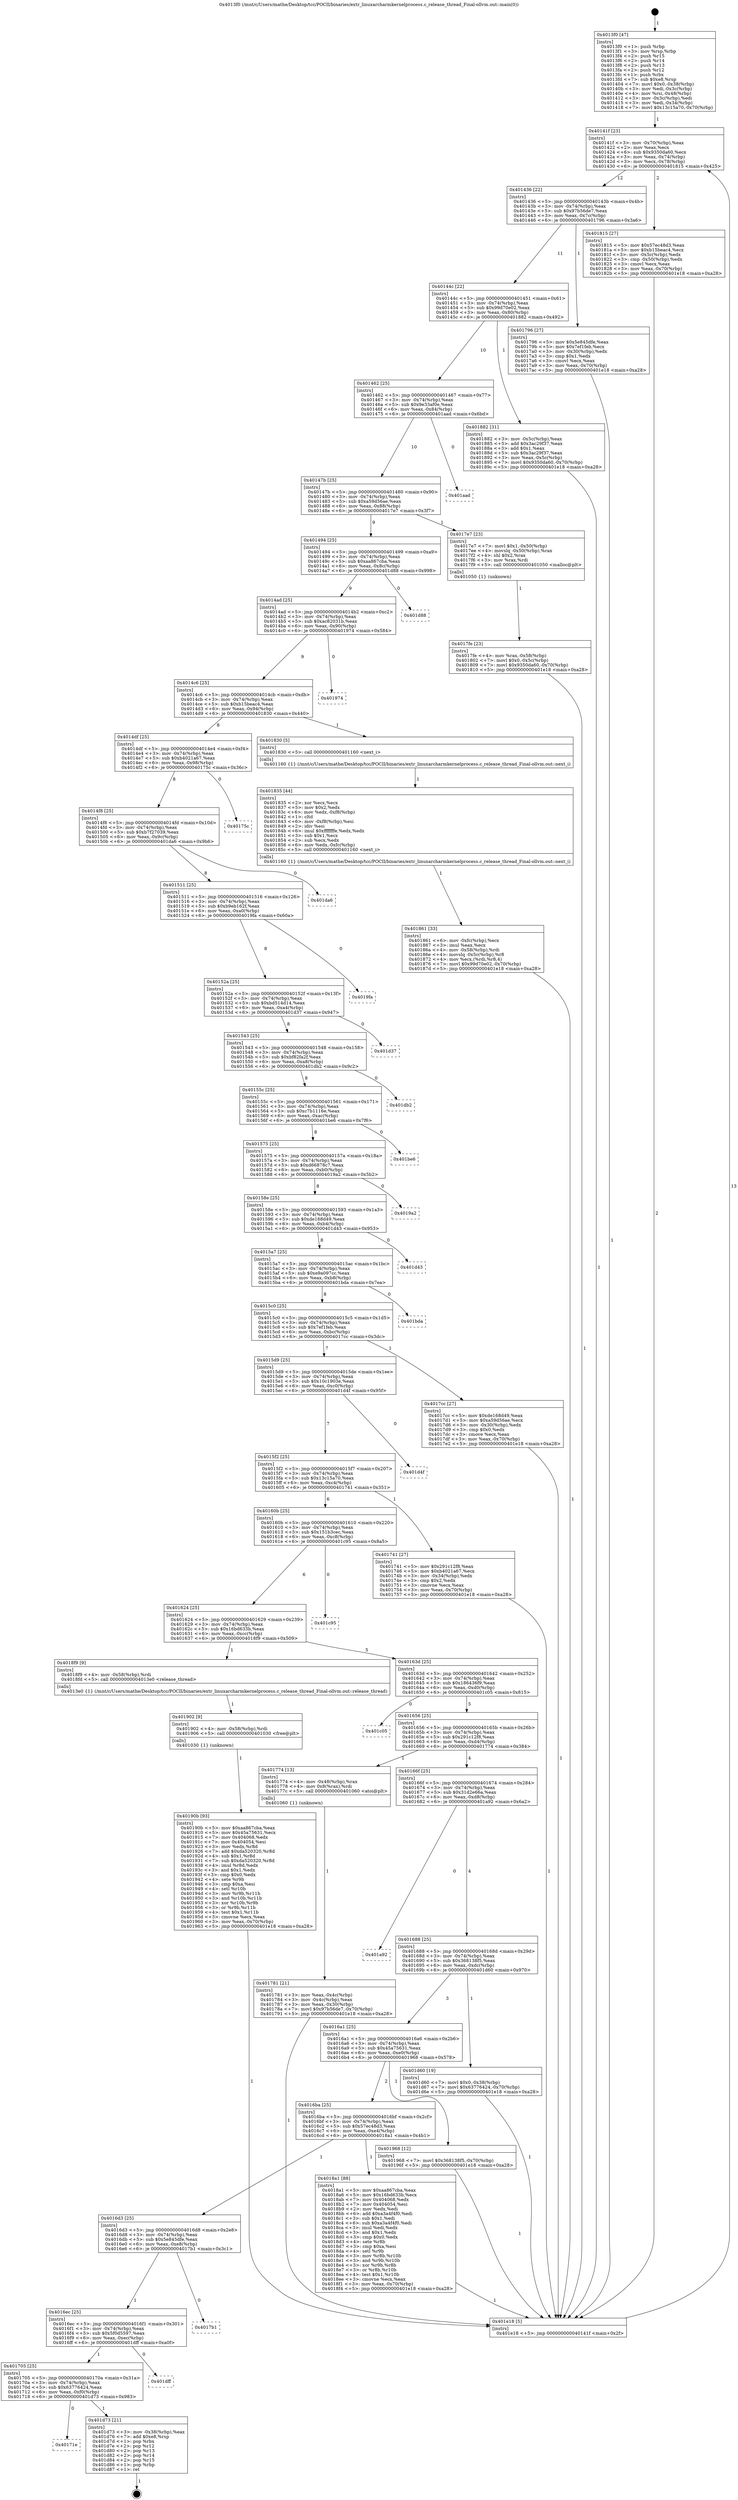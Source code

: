 digraph "0x4013f0" {
  label = "0x4013f0 (/mnt/c/Users/mathe/Desktop/tcc/POCII/binaries/extr_linuxarcharmkernelprocess.c_release_thread_Final-ollvm.out::main(0))"
  labelloc = "t"
  node[shape=record]

  Entry [label="",width=0.3,height=0.3,shape=circle,fillcolor=black,style=filled]
  "0x40141f" [label="{
     0x40141f [23]\l
     | [instrs]\l
     &nbsp;&nbsp;0x40141f \<+3\>: mov -0x70(%rbp),%eax\l
     &nbsp;&nbsp;0x401422 \<+2\>: mov %eax,%ecx\l
     &nbsp;&nbsp;0x401424 \<+6\>: sub $0x9350da60,%ecx\l
     &nbsp;&nbsp;0x40142a \<+3\>: mov %eax,-0x74(%rbp)\l
     &nbsp;&nbsp;0x40142d \<+3\>: mov %ecx,-0x78(%rbp)\l
     &nbsp;&nbsp;0x401430 \<+6\>: je 0000000000401815 \<main+0x425\>\l
  }"]
  "0x401815" [label="{
     0x401815 [27]\l
     | [instrs]\l
     &nbsp;&nbsp;0x401815 \<+5\>: mov $0x57ec48d3,%eax\l
     &nbsp;&nbsp;0x40181a \<+5\>: mov $0xb15beac4,%ecx\l
     &nbsp;&nbsp;0x40181f \<+3\>: mov -0x5c(%rbp),%edx\l
     &nbsp;&nbsp;0x401822 \<+3\>: cmp -0x50(%rbp),%edx\l
     &nbsp;&nbsp;0x401825 \<+3\>: cmovl %ecx,%eax\l
     &nbsp;&nbsp;0x401828 \<+3\>: mov %eax,-0x70(%rbp)\l
     &nbsp;&nbsp;0x40182b \<+5\>: jmp 0000000000401e18 \<main+0xa28\>\l
  }"]
  "0x401436" [label="{
     0x401436 [22]\l
     | [instrs]\l
     &nbsp;&nbsp;0x401436 \<+5\>: jmp 000000000040143b \<main+0x4b\>\l
     &nbsp;&nbsp;0x40143b \<+3\>: mov -0x74(%rbp),%eax\l
     &nbsp;&nbsp;0x40143e \<+5\>: sub $0x97b56de7,%eax\l
     &nbsp;&nbsp;0x401443 \<+3\>: mov %eax,-0x7c(%rbp)\l
     &nbsp;&nbsp;0x401446 \<+6\>: je 0000000000401796 \<main+0x3a6\>\l
  }"]
  Exit [label="",width=0.3,height=0.3,shape=circle,fillcolor=black,style=filled,peripheries=2]
  "0x401796" [label="{
     0x401796 [27]\l
     | [instrs]\l
     &nbsp;&nbsp;0x401796 \<+5\>: mov $0x5e845dfe,%eax\l
     &nbsp;&nbsp;0x40179b \<+5\>: mov $0x7ef1feb,%ecx\l
     &nbsp;&nbsp;0x4017a0 \<+3\>: mov -0x30(%rbp),%edx\l
     &nbsp;&nbsp;0x4017a3 \<+3\>: cmp $0x1,%edx\l
     &nbsp;&nbsp;0x4017a6 \<+3\>: cmovl %ecx,%eax\l
     &nbsp;&nbsp;0x4017a9 \<+3\>: mov %eax,-0x70(%rbp)\l
     &nbsp;&nbsp;0x4017ac \<+5\>: jmp 0000000000401e18 \<main+0xa28\>\l
  }"]
  "0x40144c" [label="{
     0x40144c [22]\l
     | [instrs]\l
     &nbsp;&nbsp;0x40144c \<+5\>: jmp 0000000000401451 \<main+0x61\>\l
     &nbsp;&nbsp;0x401451 \<+3\>: mov -0x74(%rbp),%eax\l
     &nbsp;&nbsp;0x401454 \<+5\>: sub $0x99d70e02,%eax\l
     &nbsp;&nbsp;0x401459 \<+3\>: mov %eax,-0x80(%rbp)\l
     &nbsp;&nbsp;0x40145c \<+6\>: je 0000000000401882 \<main+0x492\>\l
  }"]
  "0x40171e" [label="{
     0x40171e\l
  }", style=dashed]
  "0x401882" [label="{
     0x401882 [31]\l
     | [instrs]\l
     &nbsp;&nbsp;0x401882 \<+3\>: mov -0x5c(%rbp),%eax\l
     &nbsp;&nbsp;0x401885 \<+5\>: add $0x3ac29f37,%eax\l
     &nbsp;&nbsp;0x40188a \<+3\>: add $0x1,%eax\l
     &nbsp;&nbsp;0x40188d \<+5\>: sub $0x3ac29f37,%eax\l
     &nbsp;&nbsp;0x401892 \<+3\>: mov %eax,-0x5c(%rbp)\l
     &nbsp;&nbsp;0x401895 \<+7\>: movl $0x9350da60,-0x70(%rbp)\l
     &nbsp;&nbsp;0x40189c \<+5\>: jmp 0000000000401e18 \<main+0xa28\>\l
  }"]
  "0x401462" [label="{
     0x401462 [25]\l
     | [instrs]\l
     &nbsp;&nbsp;0x401462 \<+5\>: jmp 0000000000401467 \<main+0x77\>\l
     &nbsp;&nbsp;0x401467 \<+3\>: mov -0x74(%rbp),%eax\l
     &nbsp;&nbsp;0x40146a \<+5\>: sub $0x9e33af0e,%eax\l
     &nbsp;&nbsp;0x40146f \<+6\>: mov %eax,-0x84(%rbp)\l
     &nbsp;&nbsp;0x401475 \<+6\>: je 0000000000401aad \<main+0x6bd\>\l
  }"]
  "0x401d73" [label="{
     0x401d73 [21]\l
     | [instrs]\l
     &nbsp;&nbsp;0x401d73 \<+3\>: mov -0x38(%rbp),%eax\l
     &nbsp;&nbsp;0x401d76 \<+7\>: add $0xe8,%rsp\l
     &nbsp;&nbsp;0x401d7d \<+1\>: pop %rbx\l
     &nbsp;&nbsp;0x401d7e \<+2\>: pop %r12\l
     &nbsp;&nbsp;0x401d80 \<+2\>: pop %r13\l
     &nbsp;&nbsp;0x401d82 \<+2\>: pop %r14\l
     &nbsp;&nbsp;0x401d84 \<+2\>: pop %r15\l
     &nbsp;&nbsp;0x401d86 \<+1\>: pop %rbp\l
     &nbsp;&nbsp;0x401d87 \<+1\>: ret\l
  }"]
  "0x401aad" [label="{
     0x401aad\l
  }", style=dashed]
  "0x40147b" [label="{
     0x40147b [25]\l
     | [instrs]\l
     &nbsp;&nbsp;0x40147b \<+5\>: jmp 0000000000401480 \<main+0x90\>\l
     &nbsp;&nbsp;0x401480 \<+3\>: mov -0x74(%rbp),%eax\l
     &nbsp;&nbsp;0x401483 \<+5\>: sub $0xa59d56ae,%eax\l
     &nbsp;&nbsp;0x401488 \<+6\>: mov %eax,-0x88(%rbp)\l
     &nbsp;&nbsp;0x40148e \<+6\>: je 00000000004017e7 \<main+0x3f7\>\l
  }"]
  "0x401705" [label="{
     0x401705 [25]\l
     | [instrs]\l
     &nbsp;&nbsp;0x401705 \<+5\>: jmp 000000000040170a \<main+0x31a\>\l
     &nbsp;&nbsp;0x40170a \<+3\>: mov -0x74(%rbp),%eax\l
     &nbsp;&nbsp;0x40170d \<+5\>: sub $0x63776424,%eax\l
     &nbsp;&nbsp;0x401712 \<+6\>: mov %eax,-0xf0(%rbp)\l
     &nbsp;&nbsp;0x401718 \<+6\>: je 0000000000401d73 \<main+0x983\>\l
  }"]
  "0x4017e7" [label="{
     0x4017e7 [23]\l
     | [instrs]\l
     &nbsp;&nbsp;0x4017e7 \<+7\>: movl $0x1,-0x50(%rbp)\l
     &nbsp;&nbsp;0x4017ee \<+4\>: movslq -0x50(%rbp),%rax\l
     &nbsp;&nbsp;0x4017f2 \<+4\>: shl $0x2,%rax\l
     &nbsp;&nbsp;0x4017f6 \<+3\>: mov %rax,%rdi\l
     &nbsp;&nbsp;0x4017f9 \<+5\>: call 0000000000401050 \<malloc@plt\>\l
     | [calls]\l
     &nbsp;&nbsp;0x401050 \{1\} (unknown)\l
  }"]
  "0x401494" [label="{
     0x401494 [25]\l
     | [instrs]\l
     &nbsp;&nbsp;0x401494 \<+5\>: jmp 0000000000401499 \<main+0xa9\>\l
     &nbsp;&nbsp;0x401499 \<+3\>: mov -0x74(%rbp),%eax\l
     &nbsp;&nbsp;0x40149c \<+5\>: sub $0xaa867cba,%eax\l
     &nbsp;&nbsp;0x4014a1 \<+6\>: mov %eax,-0x8c(%rbp)\l
     &nbsp;&nbsp;0x4014a7 \<+6\>: je 0000000000401d88 \<main+0x998\>\l
  }"]
  "0x401dff" [label="{
     0x401dff\l
  }", style=dashed]
  "0x401d88" [label="{
     0x401d88\l
  }", style=dashed]
  "0x4014ad" [label="{
     0x4014ad [25]\l
     | [instrs]\l
     &nbsp;&nbsp;0x4014ad \<+5\>: jmp 00000000004014b2 \<main+0xc2\>\l
     &nbsp;&nbsp;0x4014b2 \<+3\>: mov -0x74(%rbp),%eax\l
     &nbsp;&nbsp;0x4014b5 \<+5\>: sub $0xac82031b,%eax\l
     &nbsp;&nbsp;0x4014ba \<+6\>: mov %eax,-0x90(%rbp)\l
     &nbsp;&nbsp;0x4014c0 \<+6\>: je 0000000000401974 \<main+0x584\>\l
  }"]
  "0x4016ec" [label="{
     0x4016ec [25]\l
     | [instrs]\l
     &nbsp;&nbsp;0x4016ec \<+5\>: jmp 00000000004016f1 \<main+0x301\>\l
     &nbsp;&nbsp;0x4016f1 \<+3\>: mov -0x74(%rbp),%eax\l
     &nbsp;&nbsp;0x4016f4 \<+5\>: sub $0x5f0d5597,%eax\l
     &nbsp;&nbsp;0x4016f9 \<+6\>: mov %eax,-0xec(%rbp)\l
     &nbsp;&nbsp;0x4016ff \<+6\>: je 0000000000401dff \<main+0xa0f\>\l
  }"]
  "0x401974" [label="{
     0x401974\l
  }", style=dashed]
  "0x4014c6" [label="{
     0x4014c6 [25]\l
     | [instrs]\l
     &nbsp;&nbsp;0x4014c6 \<+5\>: jmp 00000000004014cb \<main+0xdb\>\l
     &nbsp;&nbsp;0x4014cb \<+3\>: mov -0x74(%rbp),%eax\l
     &nbsp;&nbsp;0x4014ce \<+5\>: sub $0xb15beac4,%eax\l
     &nbsp;&nbsp;0x4014d3 \<+6\>: mov %eax,-0x94(%rbp)\l
     &nbsp;&nbsp;0x4014d9 \<+6\>: je 0000000000401830 \<main+0x440\>\l
  }"]
  "0x4017b1" [label="{
     0x4017b1\l
  }", style=dashed]
  "0x401830" [label="{
     0x401830 [5]\l
     | [instrs]\l
     &nbsp;&nbsp;0x401830 \<+5\>: call 0000000000401160 \<next_i\>\l
     | [calls]\l
     &nbsp;&nbsp;0x401160 \{1\} (/mnt/c/Users/mathe/Desktop/tcc/POCII/binaries/extr_linuxarcharmkernelprocess.c_release_thread_Final-ollvm.out::next_i)\l
  }"]
  "0x4014df" [label="{
     0x4014df [25]\l
     | [instrs]\l
     &nbsp;&nbsp;0x4014df \<+5\>: jmp 00000000004014e4 \<main+0xf4\>\l
     &nbsp;&nbsp;0x4014e4 \<+3\>: mov -0x74(%rbp),%eax\l
     &nbsp;&nbsp;0x4014e7 \<+5\>: sub $0xb4021a67,%eax\l
     &nbsp;&nbsp;0x4014ec \<+6\>: mov %eax,-0x98(%rbp)\l
     &nbsp;&nbsp;0x4014f2 \<+6\>: je 000000000040175c \<main+0x36c\>\l
  }"]
  "0x40190b" [label="{
     0x40190b [93]\l
     | [instrs]\l
     &nbsp;&nbsp;0x40190b \<+5\>: mov $0xaa867cba,%eax\l
     &nbsp;&nbsp;0x401910 \<+5\>: mov $0x45a75631,%ecx\l
     &nbsp;&nbsp;0x401915 \<+7\>: mov 0x404068,%edx\l
     &nbsp;&nbsp;0x40191c \<+7\>: mov 0x404054,%esi\l
     &nbsp;&nbsp;0x401923 \<+3\>: mov %edx,%r8d\l
     &nbsp;&nbsp;0x401926 \<+7\>: add $0xda520320,%r8d\l
     &nbsp;&nbsp;0x40192d \<+4\>: sub $0x1,%r8d\l
     &nbsp;&nbsp;0x401931 \<+7\>: sub $0xda520320,%r8d\l
     &nbsp;&nbsp;0x401938 \<+4\>: imul %r8d,%edx\l
     &nbsp;&nbsp;0x40193c \<+3\>: and $0x1,%edx\l
     &nbsp;&nbsp;0x40193f \<+3\>: cmp $0x0,%edx\l
     &nbsp;&nbsp;0x401942 \<+4\>: sete %r9b\l
     &nbsp;&nbsp;0x401946 \<+3\>: cmp $0xa,%esi\l
     &nbsp;&nbsp;0x401949 \<+4\>: setl %r10b\l
     &nbsp;&nbsp;0x40194d \<+3\>: mov %r9b,%r11b\l
     &nbsp;&nbsp;0x401950 \<+3\>: and %r10b,%r11b\l
     &nbsp;&nbsp;0x401953 \<+3\>: xor %r10b,%r9b\l
     &nbsp;&nbsp;0x401956 \<+3\>: or %r9b,%r11b\l
     &nbsp;&nbsp;0x401959 \<+4\>: test $0x1,%r11b\l
     &nbsp;&nbsp;0x40195d \<+3\>: cmovne %ecx,%eax\l
     &nbsp;&nbsp;0x401960 \<+3\>: mov %eax,-0x70(%rbp)\l
     &nbsp;&nbsp;0x401963 \<+5\>: jmp 0000000000401e18 \<main+0xa28\>\l
  }"]
  "0x40175c" [label="{
     0x40175c\l
  }", style=dashed]
  "0x4014f8" [label="{
     0x4014f8 [25]\l
     | [instrs]\l
     &nbsp;&nbsp;0x4014f8 \<+5\>: jmp 00000000004014fd \<main+0x10d\>\l
     &nbsp;&nbsp;0x4014fd \<+3\>: mov -0x74(%rbp),%eax\l
     &nbsp;&nbsp;0x401500 \<+5\>: sub $0xb7f27039,%eax\l
     &nbsp;&nbsp;0x401505 \<+6\>: mov %eax,-0x9c(%rbp)\l
     &nbsp;&nbsp;0x40150b \<+6\>: je 0000000000401da6 \<main+0x9b6\>\l
  }"]
  "0x401902" [label="{
     0x401902 [9]\l
     | [instrs]\l
     &nbsp;&nbsp;0x401902 \<+4\>: mov -0x58(%rbp),%rdi\l
     &nbsp;&nbsp;0x401906 \<+5\>: call 0000000000401030 \<free@plt\>\l
     | [calls]\l
     &nbsp;&nbsp;0x401030 \{1\} (unknown)\l
  }"]
  "0x401da6" [label="{
     0x401da6\l
  }", style=dashed]
  "0x401511" [label="{
     0x401511 [25]\l
     | [instrs]\l
     &nbsp;&nbsp;0x401511 \<+5\>: jmp 0000000000401516 \<main+0x126\>\l
     &nbsp;&nbsp;0x401516 \<+3\>: mov -0x74(%rbp),%eax\l
     &nbsp;&nbsp;0x401519 \<+5\>: sub $0xb9eb162f,%eax\l
     &nbsp;&nbsp;0x40151e \<+6\>: mov %eax,-0xa0(%rbp)\l
     &nbsp;&nbsp;0x401524 \<+6\>: je 00000000004019fa \<main+0x60a\>\l
  }"]
  "0x4016d3" [label="{
     0x4016d3 [25]\l
     | [instrs]\l
     &nbsp;&nbsp;0x4016d3 \<+5\>: jmp 00000000004016d8 \<main+0x2e8\>\l
     &nbsp;&nbsp;0x4016d8 \<+3\>: mov -0x74(%rbp),%eax\l
     &nbsp;&nbsp;0x4016db \<+5\>: sub $0x5e845dfe,%eax\l
     &nbsp;&nbsp;0x4016e0 \<+6\>: mov %eax,-0xe8(%rbp)\l
     &nbsp;&nbsp;0x4016e6 \<+6\>: je 00000000004017b1 \<main+0x3c1\>\l
  }"]
  "0x4019fa" [label="{
     0x4019fa\l
  }", style=dashed]
  "0x40152a" [label="{
     0x40152a [25]\l
     | [instrs]\l
     &nbsp;&nbsp;0x40152a \<+5\>: jmp 000000000040152f \<main+0x13f\>\l
     &nbsp;&nbsp;0x40152f \<+3\>: mov -0x74(%rbp),%eax\l
     &nbsp;&nbsp;0x401532 \<+5\>: sub $0xbd514d14,%eax\l
     &nbsp;&nbsp;0x401537 \<+6\>: mov %eax,-0xa4(%rbp)\l
     &nbsp;&nbsp;0x40153d \<+6\>: je 0000000000401d37 \<main+0x947\>\l
  }"]
  "0x4018a1" [label="{
     0x4018a1 [88]\l
     | [instrs]\l
     &nbsp;&nbsp;0x4018a1 \<+5\>: mov $0xaa867cba,%eax\l
     &nbsp;&nbsp;0x4018a6 \<+5\>: mov $0x16bd633b,%ecx\l
     &nbsp;&nbsp;0x4018ab \<+7\>: mov 0x404068,%edx\l
     &nbsp;&nbsp;0x4018b2 \<+7\>: mov 0x404054,%esi\l
     &nbsp;&nbsp;0x4018b9 \<+2\>: mov %edx,%edi\l
     &nbsp;&nbsp;0x4018bb \<+6\>: add $0xa3a4f4f0,%edi\l
     &nbsp;&nbsp;0x4018c1 \<+3\>: sub $0x1,%edi\l
     &nbsp;&nbsp;0x4018c4 \<+6\>: sub $0xa3a4f4f0,%edi\l
     &nbsp;&nbsp;0x4018ca \<+3\>: imul %edi,%edx\l
     &nbsp;&nbsp;0x4018cd \<+3\>: and $0x1,%edx\l
     &nbsp;&nbsp;0x4018d0 \<+3\>: cmp $0x0,%edx\l
     &nbsp;&nbsp;0x4018d3 \<+4\>: sete %r8b\l
     &nbsp;&nbsp;0x4018d7 \<+3\>: cmp $0xa,%esi\l
     &nbsp;&nbsp;0x4018da \<+4\>: setl %r9b\l
     &nbsp;&nbsp;0x4018de \<+3\>: mov %r8b,%r10b\l
     &nbsp;&nbsp;0x4018e1 \<+3\>: and %r9b,%r10b\l
     &nbsp;&nbsp;0x4018e4 \<+3\>: xor %r9b,%r8b\l
     &nbsp;&nbsp;0x4018e7 \<+3\>: or %r8b,%r10b\l
     &nbsp;&nbsp;0x4018ea \<+4\>: test $0x1,%r10b\l
     &nbsp;&nbsp;0x4018ee \<+3\>: cmovne %ecx,%eax\l
     &nbsp;&nbsp;0x4018f1 \<+3\>: mov %eax,-0x70(%rbp)\l
     &nbsp;&nbsp;0x4018f4 \<+5\>: jmp 0000000000401e18 \<main+0xa28\>\l
  }"]
  "0x401d37" [label="{
     0x401d37\l
  }", style=dashed]
  "0x401543" [label="{
     0x401543 [25]\l
     | [instrs]\l
     &nbsp;&nbsp;0x401543 \<+5\>: jmp 0000000000401548 \<main+0x158\>\l
     &nbsp;&nbsp;0x401548 \<+3\>: mov -0x74(%rbp),%eax\l
     &nbsp;&nbsp;0x40154b \<+5\>: sub $0xbf82fa2f,%eax\l
     &nbsp;&nbsp;0x401550 \<+6\>: mov %eax,-0xa8(%rbp)\l
     &nbsp;&nbsp;0x401556 \<+6\>: je 0000000000401db2 \<main+0x9c2\>\l
  }"]
  "0x4016ba" [label="{
     0x4016ba [25]\l
     | [instrs]\l
     &nbsp;&nbsp;0x4016ba \<+5\>: jmp 00000000004016bf \<main+0x2cf\>\l
     &nbsp;&nbsp;0x4016bf \<+3\>: mov -0x74(%rbp),%eax\l
     &nbsp;&nbsp;0x4016c2 \<+5\>: sub $0x57ec48d3,%eax\l
     &nbsp;&nbsp;0x4016c7 \<+6\>: mov %eax,-0xe4(%rbp)\l
     &nbsp;&nbsp;0x4016cd \<+6\>: je 00000000004018a1 \<main+0x4b1\>\l
  }"]
  "0x401db2" [label="{
     0x401db2\l
  }", style=dashed]
  "0x40155c" [label="{
     0x40155c [25]\l
     | [instrs]\l
     &nbsp;&nbsp;0x40155c \<+5\>: jmp 0000000000401561 \<main+0x171\>\l
     &nbsp;&nbsp;0x401561 \<+3\>: mov -0x74(%rbp),%eax\l
     &nbsp;&nbsp;0x401564 \<+5\>: sub $0xc7b1116e,%eax\l
     &nbsp;&nbsp;0x401569 \<+6\>: mov %eax,-0xac(%rbp)\l
     &nbsp;&nbsp;0x40156f \<+6\>: je 0000000000401be6 \<main+0x7f6\>\l
  }"]
  "0x401968" [label="{
     0x401968 [12]\l
     | [instrs]\l
     &nbsp;&nbsp;0x401968 \<+7\>: movl $0x368138f5,-0x70(%rbp)\l
     &nbsp;&nbsp;0x40196f \<+5\>: jmp 0000000000401e18 \<main+0xa28\>\l
  }"]
  "0x401be6" [label="{
     0x401be6\l
  }", style=dashed]
  "0x401575" [label="{
     0x401575 [25]\l
     | [instrs]\l
     &nbsp;&nbsp;0x401575 \<+5\>: jmp 000000000040157a \<main+0x18a\>\l
     &nbsp;&nbsp;0x40157a \<+3\>: mov -0x74(%rbp),%eax\l
     &nbsp;&nbsp;0x40157d \<+5\>: sub $0xd66878c7,%eax\l
     &nbsp;&nbsp;0x401582 \<+6\>: mov %eax,-0xb0(%rbp)\l
     &nbsp;&nbsp;0x401588 \<+6\>: je 00000000004019a2 \<main+0x5b2\>\l
  }"]
  "0x4016a1" [label="{
     0x4016a1 [25]\l
     | [instrs]\l
     &nbsp;&nbsp;0x4016a1 \<+5\>: jmp 00000000004016a6 \<main+0x2b6\>\l
     &nbsp;&nbsp;0x4016a6 \<+3\>: mov -0x74(%rbp),%eax\l
     &nbsp;&nbsp;0x4016a9 \<+5\>: sub $0x45a75631,%eax\l
     &nbsp;&nbsp;0x4016ae \<+6\>: mov %eax,-0xe0(%rbp)\l
     &nbsp;&nbsp;0x4016b4 \<+6\>: je 0000000000401968 \<main+0x578\>\l
  }"]
  "0x4019a2" [label="{
     0x4019a2\l
  }", style=dashed]
  "0x40158e" [label="{
     0x40158e [25]\l
     | [instrs]\l
     &nbsp;&nbsp;0x40158e \<+5\>: jmp 0000000000401593 \<main+0x1a3\>\l
     &nbsp;&nbsp;0x401593 \<+3\>: mov -0x74(%rbp),%eax\l
     &nbsp;&nbsp;0x401596 \<+5\>: sub $0xde168d49,%eax\l
     &nbsp;&nbsp;0x40159b \<+6\>: mov %eax,-0xb4(%rbp)\l
     &nbsp;&nbsp;0x4015a1 \<+6\>: je 0000000000401d43 \<main+0x953\>\l
  }"]
  "0x401d60" [label="{
     0x401d60 [19]\l
     | [instrs]\l
     &nbsp;&nbsp;0x401d60 \<+7\>: movl $0x0,-0x38(%rbp)\l
     &nbsp;&nbsp;0x401d67 \<+7\>: movl $0x63776424,-0x70(%rbp)\l
     &nbsp;&nbsp;0x401d6e \<+5\>: jmp 0000000000401e18 \<main+0xa28\>\l
  }"]
  "0x401d43" [label="{
     0x401d43\l
  }", style=dashed]
  "0x4015a7" [label="{
     0x4015a7 [25]\l
     | [instrs]\l
     &nbsp;&nbsp;0x4015a7 \<+5\>: jmp 00000000004015ac \<main+0x1bc\>\l
     &nbsp;&nbsp;0x4015ac \<+3\>: mov -0x74(%rbp),%eax\l
     &nbsp;&nbsp;0x4015af \<+5\>: sub $0xe9a097cc,%eax\l
     &nbsp;&nbsp;0x4015b4 \<+6\>: mov %eax,-0xb8(%rbp)\l
     &nbsp;&nbsp;0x4015ba \<+6\>: je 0000000000401bda \<main+0x7ea\>\l
  }"]
  "0x401688" [label="{
     0x401688 [25]\l
     | [instrs]\l
     &nbsp;&nbsp;0x401688 \<+5\>: jmp 000000000040168d \<main+0x29d\>\l
     &nbsp;&nbsp;0x40168d \<+3\>: mov -0x74(%rbp),%eax\l
     &nbsp;&nbsp;0x401690 \<+5\>: sub $0x368138f5,%eax\l
     &nbsp;&nbsp;0x401695 \<+6\>: mov %eax,-0xdc(%rbp)\l
     &nbsp;&nbsp;0x40169b \<+6\>: je 0000000000401d60 \<main+0x970\>\l
  }"]
  "0x401bda" [label="{
     0x401bda\l
  }", style=dashed]
  "0x4015c0" [label="{
     0x4015c0 [25]\l
     | [instrs]\l
     &nbsp;&nbsp;0x4015c0 \<+5\>: jmp 00000000004015c5 \<main+0x1d5\>\l
     &nbsp;&nbsp;0x4015c5 \<+3\>: mov -0x74(%rbp),%eax\l
     &nbsp;&nbsp;0x4015c8 \<+5\>: sub $0x7ef1feb,%eax\l
     &nbsp;&nbsp;0x4015cd \<+6\>: mov %eax,-0xbc(%rbp)\l
     &nbsp;&nbsp;0x4015d3 \<+6\>: je 00000000004017cc \<main+0x3dc\>\l
  }"]
  "0x401a92" [label="{
     0x401a92\l
  }", style=dashed]
  "0x4017cc" [label="{
     0x4017cc [27]\l
     | [instrs]\l
     &nbsp;&nbsp;0x4017cc \<+5\>: mov $0xde168d49,%eax\l
     &nbsp;&nbsp;0x4017d1 \<+5\>: mov $0xa59d56ae,%ecx\l
     &nbsp;&nbsp;0x4017d6 \<+3\>: mov -0x30(%rbp),%edx\l
     &nbsp;&nbsp;0x4017d9 \<+3\>: cmp $0x0,%edx\l
     &nbsp;&nbsp;0x4017dc \<+3\>: cmove %ecx,%eax\l
     &nbsp;&nbsp;0x4017df \<+3\>: mov %eax,-0x70(%rbp)\l
     &nbsp;&nbsp;0x4017e2 \<+5\>: jmp 0000000000401e18 \<main+0xa28\>\l
  }"]
  "0x4015d9" [label="{
     0x4015d9 [25]\l
     | [instrs]\l
     &nbsp;&nbsp;0x4015d9 \<+5\>: jmp 00000000004015de \<main+0x1ee\>\l
     &nbsp;&nbsp;0x4015de \<+3\>: mov -0x74(%rbp),%eax\l
     &nbsp;&nbsp;0x4015e1 \<+5\>: sub $0x10c1903e,%eax\l
     &nbsp;&nbsp;0x4015e6 \<+6\>: mov %eax,-0xc0(%rbp)\l
     &nbsp;&nbsp;0x4015ec \<+6\>: je 0000000000401d4f \<main+0x95f\>\l
  }"]
  "0x401861" [label="{
     0x401861 [33]\l
     | [instrs]\l
     &nbsp;&nbsp;0x401861 \<+6\>: mov -0xfc(%rbp),%ecx\l
     &nbsp;&nbsp;0x401867 \<+3\>: imul %eax,%ecx\l
     &nbsp;&nbsp;0x40186a \<+4\>: mov -0x58(%rbp),%rdi\l
     &nbsp;&nbsp;0x40186e \<+4\>: movslq -0x5c(%rbp),%r8\l
     &nbsp;&nbsp;0x401872 \<+4\>: mov %ecx,(%rdi,%r8,4)\l
     &nbsp;&nbsp;0x401876 \<+7\>: movl $0x99d70e02,-0x70(%rbp)\l
     &nbsp;&nbsp;0x40187d \<+5\>: jmp 0000000000401e18 \<main+0xa28\>\l
  }"]
  "0x401d4f" [label="{
     0x401d4f\l
  }", style=dashed]
  "0x4015f2" [label="{
     0x4015f2 [25]\l
     | [instrs]\l
     &nbsp;&nbsp;0x4015f2 \<+5\>: jmp 00000000004015f7 \<main+0x207\>\l
     &nbsp;&nbsp;0x4015f7 \<+3\>: mov -0x74(%rbp),%eax\l
     &nbsp;&nbsp;0x4015fa \<+5\>: sub $0x13c15a70,%eax\l
     &nbsp;&nbsp;0x4015ff \<+6\>: mov %eax,-0xc4(%rbp)\l
     &nbsp;&nbsp;0x401605 \<+6\>: je 0000000000401741 \<main+0x351\>\l
  }"]
  "0x401835" [label="{
     0x401835 [44]\l
     | [instrs]\l
     &nbsp;&nbsp;0x401835 \<+2\>: xor %ecx,%ecx\l
     &nbsp;&nbsp;0x401837 \<+5\>: mov $0x2,%edx\l
     &nbsp;&nbsp;0x40183c \<+6\>: mov %edx,-0xf8(%rbp)\l
     &nbsp;&nbsp;0x401842 \<+1\>: cltd\l
     &nbsp;&nbsp;0x401843 \<+6\>: mov -0xf8(%rbp),%esi\l
     &nbsp;&nbsp;0x401849 \<+2\>: idiv %esi\l
     &nbsp;&nbsp;0x40184b \<+6\>: imul $0xfffffffe,%edx,%edx\l
     &nbsp;&nbsp;0x401851 \<+3\>: sub $0x1,%ecx\l
     &nbsp;&nbsp;0x401854 \<+2\>: sub %ecx,%edx\l
     &nbsp;&nbsp;0x401856 \<+6\>: mov %edx,-0xfc(%rbp)\l
     &nbsp;&nbsp;0x40185c \<+5\>: call 0000000000401160 \<next_i\>\l
     | [calls]\l
     &nbsp;&nbsp;0x401160 \{1\} (/mnt/c/Users/mathe/Desktop/tcc/POCII/binaries/extr_linuxarcharmkernelprocess.c_release_thread_Final-ollvm.out::next_i)\l
  }"]
  "0x401741" [label="{
     0x401741 [27]\l
     | [instrs]\l
     &nbsp;&nbsp;0x401741 \<+5\>: mov $0x291c12f8,%eax\l
     &nbsp;&nbsp;0x401746 \<+5\>: mov $0xb4021a67,%ecx\l
     &nbsp;&nbsp;0x40174b \<+3\>: mov -0x34(%rbp),%edx\l
     &nbsp;&nbsp;0x40174e \<+3\>: cmp $0x2,%edx\l
     &nbsp;&nbsp;0x401751 \<+3\>: cmovne %ecx,%eax\l
     &nbsp;&nbsp;0x401754 \<+3\>: mov %eax,-0x70(%rbp)\l
     &nbsp;&nbsp;0x401757 \<+5\>: jmp 0000000000401e18 \<main+0xa28\>\l
  }"]
  "0x40160b" [label="{
     0x40160b [25]\l
     | [instrs]\l
     &nbsp;&nbsp;0x40160b \<+5\>: jmp 0000000000401610 \<main+0x220\>\l
     &nbsp;&nbsp;0x401610 \<+3\>: mov -0x74(%rbp),%eax\l
     &nbsp;&nbsp;0x401613 \<+5\>: sub $0x151b3cec,%eax\l
     &nbsp;&nbsp;0x401618 \<+6\>: mov %eax,-0xc8(%rbp)\l
     &nbsp;&nbsp;0x40161e \<+6\>: je 0000000000401c95 \<main+0x8a5\>\l
  }"]
  "0x401e18" [label="{
     0x401e18 [5]\l
     | [instrs]\l
     &nbsp;&nbsp;0x401e18 \<+5\>: jmp 000000000040141f \<main+0x2f\>\l
  }"]
  "0x4013f0" [label="{
     0x4013f0 [47]\l
     | [instrs]\l
     &nbsp;&nbsp;0x4013f0 \<+1\>: push %rbp\l
     &nbsp;&nbsp;0x4013f1 \<+3\>: mov %rsp,%rbp\l
     &nbsp;&nbsp;0x4013f4 \<+2\>: push %r15\l
     &nbsp;&nbsp;0x4013f6 \<+2\>: push %r14\l
     &nbsp;&nbsp;0x4013f8 \<+2\>: push %r13\l
     &nbsp;&nbsp;0x4013fa \<+2\>: push %r12\l
     &nbsp;&nbsp;0x4013fc \<+1\>: push %rbx\l
     &nbsp;&nbsp;0x4013fd \<+7\>: sub $0xe8,%rsp\l
     &nbsp;&nbsp;0x401404 \<+7\>: movl $0x0,-0x38(%rbp)\l
     &nbsp;&nbsp;0x40140b \<+3\>: mov %edi,-0x3c(%rbp)\l
     &nbsp;&nbsp;0x40140e \<+4\>: mov %rsi,-0x48(%rbp)\l
     &nbsp;&nbsp;0x401412 \<+3\>: mov -0x3c(%rbp),%edi\l
     &nbsp;&nbsp;0x401415 \<+3\>: mov %edi,-0x34(%rbp)\l
     &nbsp;&nbsp;0x401418 \<+7\>: movl $0x13c15a70,-0x70(%rbp)\l
  }"]
  "0x4017fe" [label="{
     0x4017fe [23]\l
     | [instrs]\l
     &nbsp;&nbsp;0x4017fe \<+4\>: mov %rax,-0x58(%rbp)\l
     &nbsp;&nbsp;0x401802 \<+7\>: movl $0x0,-0x5c(%rbp)\l
     &nbsp;&nbsp;0x401809 \<+7\>: movl $0x9350da60,-0x70(%rbp)\l
     &nbsp;&nbsp;0x401810 \<+5\>: jmp 0000000000401e18 \<main+0xa28\>\l
  }"]
  "0x401c95" [label="{
     0x401c95\l
  }", style=dashed]
  "0x401624" [label="{
     0x401624 [25]\l
     | [instrs]\l
     &nbsp;&nbsp;0x401624 \<+5\>: jmp 0000000000401629 \<main+0x239\>\l
     &nbsp;&nbsp;0x401629 \<+3\>: mov -0x74(%rbp),%eax\l
     &nbsp;&nbsp;0x40162c \<+5\>: sub $0x16bd633b,%eax\l
     &nbsp;&nbsp;0x401631 \<+6\>: mov %eax,-0xcc(%rbp)\l
     &nbsp;&nbsp;0x401637 \<+6\>: je 00000000004018f9 \<main+0x509\>\l
  }"]
  "0x401781" [label="{
     0x401781 [21]\l
     | [instrs]\l
     &nbsp;&nbsp;0x401781 \<+3\>: mov %eax,-0x4c(%rbp)\l
     &nbsp;&nbsp;0x401784 \<+3\>: mov -0x4c(%rbp),%eax\l
     &nbsp;&nbsp;0x401787 \<+3\>: mov %eax,-0x30(%rbp)\l
     &nbsp;&nbsp;0x40178a \<+7\>: movl $0x97b56de7,-0x70(%rbp)\l
     &nbsp;&nbsp;0x401791 \<+5\>: jmp 0000000000401e18 \<main+0xa28\>\l
  }"]
  "0x4018f9" [label="{
     0x4018f9 [9]\l
     | [instrs]\l
     &nbsp;&nbsp;0x4018f9 \<+4\>: mov -0x58(%rbp),%rdi\l
     &nbsp;&nbsp;0x4018fd \<+5\>: call 00000000004013e0 \<release_thread\>\l
     | [calls]\l
     &nbsp;&nbsp;0x4013e0 \{1\} (/mnt/c/Users/mathe/Desktop/tcc/POCII/binaries/extr_linuxarcharmkernelprocess.c_release_thread_Final-ollvm.out::release_thread)\l
  }"]
  "0x40163d" [label="{
     0x40163d [25]\l
     | [instrs]\l
     &nbsp;&nbsp;0x40163d \<+5\>: jmp 0000000000401642 \<main+0x252\>\l
     &nbsp;&nbsp;0x401642 \<+3\>: mov -0x74(%rbp),%eax\l
     &nbsp;&nbsp;0x401645 \<+5\>: sub $0x186436f9,%eax\l
     &nbsp;&nbsp;0x40164a \<+6\>: mov %eax,-0xd0(%rbp)\l
     &nbsp;&nbsp;0x401650 \<+6\>: je 0000000000401c05 \<main+0x815\>\l
  }"]
  "0x40166f" [label="{
     0x40166f [25]\l
     | [instrs]\l
     &nbsp;&nbsp;0x40166f \<+5\>: jmp 0000000000401674 \<main+0x284\>\l
     &nbsp;&nbsp;0x401674 \<+3\>: mov -0x74(%rbp),%eax\l
     &nbsp;&nbsp;0x401677 \<+5\>: sub $0x31d2e66a,%eax\l
     &nbsp;&nbsp;0x40167c \<+6\>: mov %eax,-0xd8(%rbp)\l
     &nbsp;&nbsp;0x401682 \<+6\>: je 0000000000401a92 \<main+0x6a2\>\l
  }"]
  "0x401c05" [label="{
     0x401c05\l
  }", style=dashed]
  "0x401656" [label="{
     0x401656 [25]\l
     | [instrs]\l
     &nbsp;&nbsp;0x401656 \<+5\>: jmp 000000000040165b \<main+0x26b\>\l
     &nbsp;&nbsp;0x40165b \<+3\>: mov -0x74(%rbp),%eax\l
     &nbsp;&nbsp;0x40165e \<+5\>: sub $0x291c12f8,%eax\l
     &nbsp;&nbsp;0x401663 \<+6\>: mov %eax,-0xd4(%rbp)\l
     &nbsp;&nbsp;0x401669 \<+6\>: je 0000000000401774 \<main+0x384\>\l
  }"]
  "0x401774" [label="{
     0x401774 [13]\l
     | [instrs]\l
     &nbsp;&nbsp;0x401774 \<+4\>: mov -0x48(%rbp),%rax\l
     &nbsp;&nbsp;0x401778 \<+4\>: mov 0x8(%rax),%rdi\l
     &nbsp;&nbsp;0x40177c \<+5\>: call 0000000000401060 \<atoi@plt\>\l
     | [calls]\l
     &nbsp;&nbsp;0x401060 \{1\} (unknown)\l
  }"]
  Entry -> "0x4013f0" [label=" 1"]
  "0x40141f" -> "0x401815" [label=" 2"]
  "0x40141f" -> "0x401436" [label=" 12"]
  "0x401d73" -> Exit [label=" 1"]
  "0x401436" -> "0x401796" [label=" 1"]
  "0x401436" -> "0x40144c" [label=" 11"]
  "0x401705" -> "0x40171e" [label=" 0"]
  "0x40144c" -> "0x401882" [label=" 1"]
  "0x40144c" -> "0x401462" [label=" 10"]
  "0x401705" -> "0x401d73" [label=" 1"]
  "0x401462" -> "0x401aad" [label=" 0"]
  "0x401462" -> "0x40147b" [label=" 10"]
  "0x4016ec" -> "0x401705" [label=" 1"]
  "0x40147b" -> "0x4017e7" [label=" 1"]
  "0x40147b" -> "0x401494" [label=" 9"]
  "0x4016ec" -> "0x401dff" [label=" 0"]
  "0x401494" -> "0x401d88" [label=" 0"]
  "0x401494" -> "0x4014ad" [label=" 9"]
  "0x4016d3" -> "0x4016ec" [label=" 1"]
  "0x4014ad" -> "0x401974" [label=" 0"]
  "0x4014ad" -> "0x4014c6" [label=" 9"]
  "0x4016d3" -> "0x4017b1" [label=" 0"]
  "0x4014c6" -> "0x401830" [label=" 1"]
  "0x4014c6" -> "0x4014df" [label=" 8"]
  "0x401d60" -> "0x401e18" [label=" 1"]
  "0x4014df" -> "0x40175c" [label=" 0"]
  "0x4014df" -> "0x4014f8" [label=" 8"]
  "0x401968" -> "0x401e18" [label=" 1"]
  "0x4014f8" -> "0x401da6" [label=" 0"]
  "0x4014f8" -> "0x401511" [label=" 8"]
  "0x40190b" -> "0x401e18" [label=" 1"]
  "0x401511" -> "0x4019fa" [label=" 0"]
  "0x401511" -> "0x40152a" [label=" 8"]
  "0x401902" -> "0x40190b" [label=" 1"]
  "0x40152a" -> "0x401d37" [label=" 0"]
  "0x40152a" -> "0x401543" [label=" 8"]
  "0x4018f9" -> "0x401902" [label=" 1"]
  "0x401543" -> "0x401db2" [label=" 0"]
  "0x401543" -> "0x40155c" [label=" 8"]
  "0x4016ba" -> "0x4016d3" [label=" 1"]
  "0x40155c" -> "0x401be6" [label=" 0"]
  "0x40155c" -> "0x401575" [label=" 8"]
  "0x4016ba" -> "0x4018a1" [label=" 1"]
  "0x401575" -> "0x4019a2" [label=" 0"]
  "0x401575" -> "0x40158e" [label=" 8"]
  "0x4016a1" -> "0x4016ba" [label=" 2"]
  "0x40158e" -> "0x401d43" [label=" 0"]
  "0x40158e" -> "0x4015a7" [label=" 8"]
  "0x4016a1" -> "0x401968" [label=" 1"]
  "0x4015a7" -> "0x401bda" [label=" 0"]
  "0x4015a7" -> "0x4015c0" [label=" 8"]
  "0x401688" -> "0x4016a1" [label=" 3"]
  "0x4015c0" -> "0x4017cc" [label=" 1"]
  "0x4015c0" -> "0x4015d9" [label=" 7"]
  "0x401688" -> "0x401d60" [label=" 1"]
  "0x4015d9" -> "0x401d4f" [label=" 0"]
  "0x4015d9" -> "0x4015f2" [label=" 7"]
  "0x40166f" -> "0x401688" [label=" 4"]
  "0x4015f2" -> "0x401741" [label=" 1"]
  "0x4015f2" -> "0x40160b" [label=" 6"]
  "0x401741" -> "0x401e18" [label=" 1"]
  "0x4013f0" -> "0x40141f" [label=" 1"]
  "0x401e18" -> "0x40141f" [label=" 13"]
  "0x40166f" -> "0x401a92" [label=" 0"]
  "0x40160b" -> "0x401c95" [label=" 0"]
  "0x40160b" -> "0x401624" [label=" 6"]
  "0x4018a1" -> "0x401e18" [label=" 1"]
  "0x401624" -> "0x4018f9" [label=" 1"]
  "0x401624" -> "0x40163d" [label=" 5"]
  "0x401882" -> "0x401e18" [label=" 1"]
  "0x40163d" -> "0x401c05" [label=" 0"]
  "0x40163d" -> "0x401656" [label=" 5"]
  "0x401861" -> "0x401e18" [label=" 1"]
  "0x401656" -> "0x401774" [label=" 1"]
  "0x401656" -> "0x40166f" [label=" 4"]
  "0x401774" -> "0x401781" [label=" 1"]
  "0x401781" -> "0x401e18" [label=" 1"]
  "0x401796" -> "0x401e18" [label=" 1"]
  "0x4017cc" -> "0x401e18" [label=" 1"]
  "0x4017e7" -> "0x4017fe" [label=" 1"]
  "0x4017fe" -> "0x401e18" [label=" 1"]
  "0x401815" -> "0x401e18" [label=" 2"]
  "0x401830" -> "0x401835" [label=" 1"]
  "0x401835" -> "0x401861" [label=" 1"]
}
